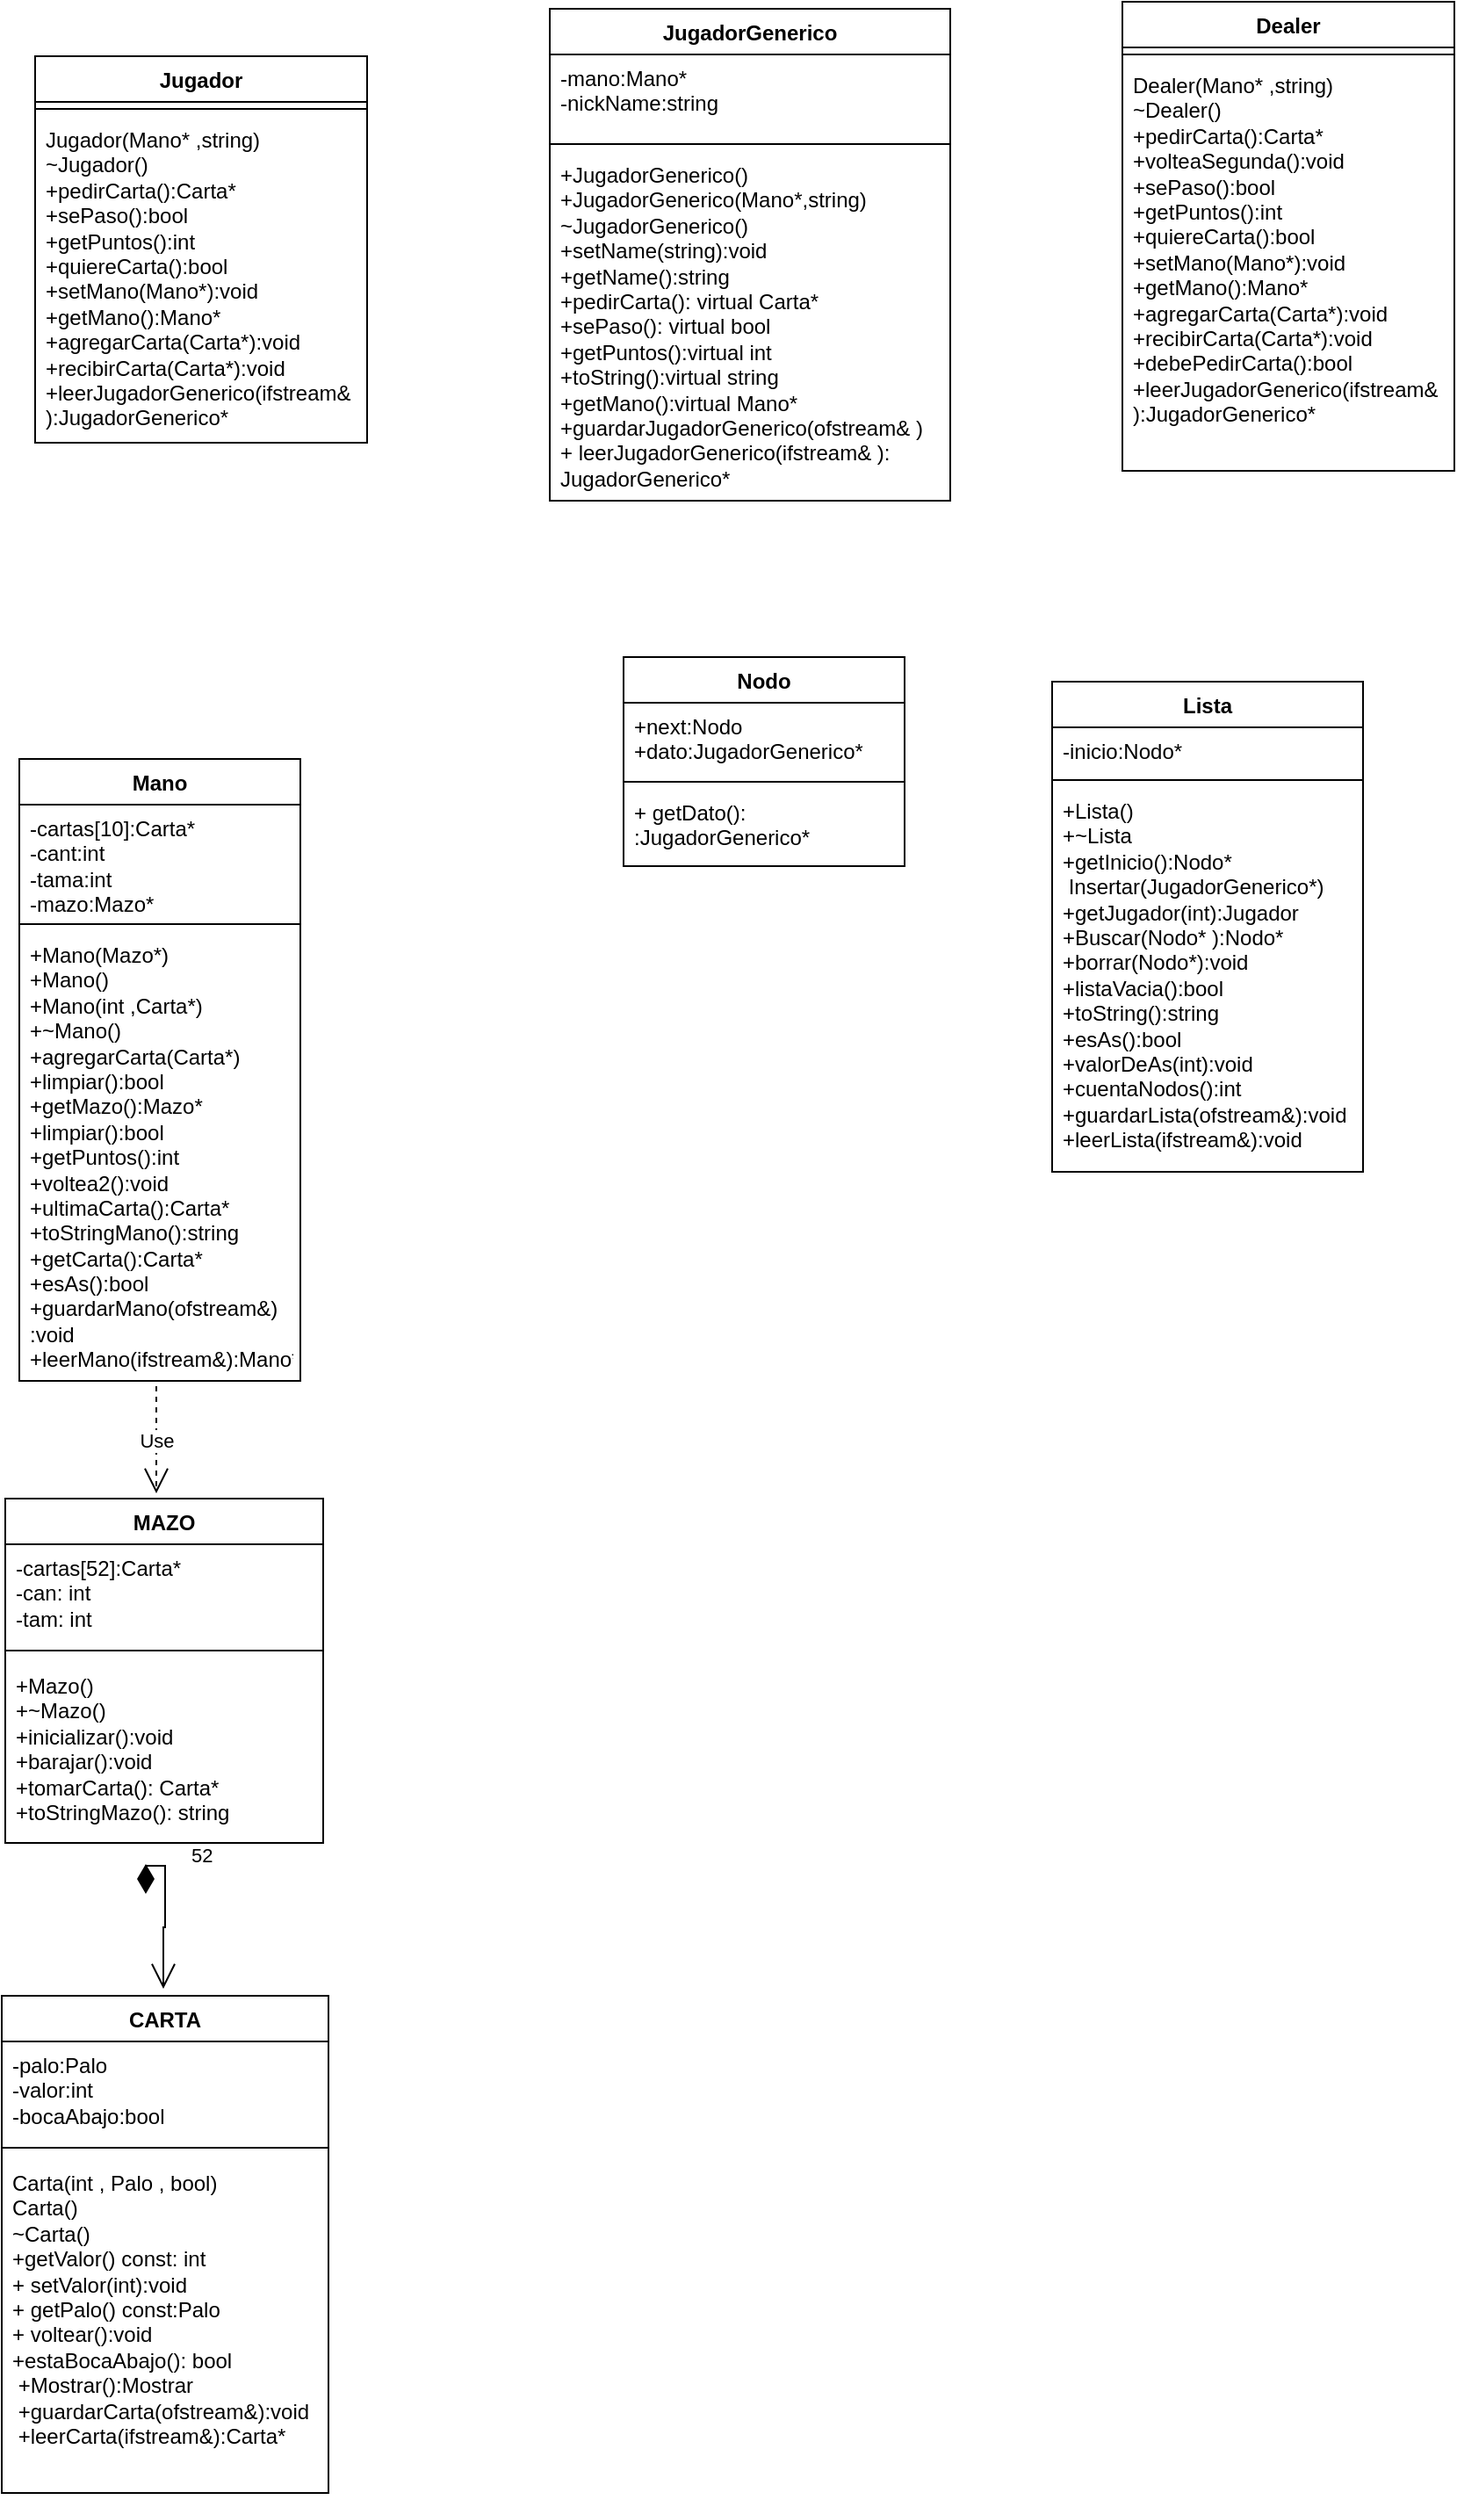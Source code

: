 <mxfile version="23.1.2" type="github" pages="2">
  <diagram id="C5RBs43oDa-KdzZeNtuy" name="Page-1">
    <mxGraphModel dx="765" dy="440" grid="0" gridSize="10" guides="1" tooltips="1" connect="1" arrows="1" fold="1" page="1" pageScale="1" pageWidth="900" pageHeight="1600" background="none" math="0" shadow="0">
      <root>
        <mxCell id="WIyWlLk6GJQsqaUBKTNV-0" />
        <mxCell id="WIyWlLk6GJQsqaUBKTNV-1" parent="WIyWlLk6GJQsqaUBKTNV-0" />
        <mxCell id="mG56EEctPgT57r4BzO9k-6" value="CARTA" style="swimlane;fontStyle=1;align=center;verticalAlign=top;childLayout=stackLayout;horizontal=1;startSize=26;horizontalStack=0;resizeParent=1;resizeParentMax=0;resizeLast=0;collapsible=1;marginBottom=0;whiteSpace=wrap;html=1;" parent="WIyWlLk6GJQsqaUBKTNV-1" vertex="1">
          <mxGeometry x="21" y="1305" width="186" height="283" as="geometry">
            <mxRectangle x="38" y="860" width="76" height="26" as="alternateBounds" />
          </mxGeometry>
        </mxCell>
        <mxCell id="mG56EEctPgT57r4BzO9k-7" value="-palo:Palo&lt;br&gt;-valor:int&amp;nbsp;&lt;br&gt;-bocaAbajo:bool" style="text;strokeColor=none;fillColor=none;align=left;verticalAlign=top;spacingLeft=4;spacingRight=4;overflow=hidden;rotatable=0;points=[[0,0.5],[1,0.5]];portConstraint=eastwest;whiteSpace=wrap;html=1;" parent="mG56EEctPgT57r4BzO9k-6" vertex="1">
          <mxGeometry y="26" width="186" height="54" as="geometry" />
        </mxCell>
        <mxCell id="mG56EEctPgT57r4BzO9k-8" value="" style="line;strokeWidth=1;fillColor=none;align=left;verticalAlign=middle;spacingTop=-1;spacingLeft=3;spacingRight=3;rotatable=0;labelPosition=right;points=[];portConstraint=eastwest;strokeColor=inherit;" parent="mG56EEctPgT57r4BzO9k-6" vertex="1">
          <mxGeometry y="80" width="186" height="13" as="geometry" />
        </mxCell>
        <mxCell id="mG56EEctPgT57r4BzO9k-9" value="&lt;div&gt;Carta(int , Palo , bool)&lt;/div&gt;&lt;div&gt;Carta()&lt;/div&gt;&lt;div&gt;~Carta()&lt;/div&gt;&lt;div&gt;&lt;div&gt;+getValor() const: int&amp;nbsp;&lt;/div&gt;&lt;div&gt;+ setValor(int):void&lt;/div&gt;&lt;div&gt;+ getPalo() const:Palo&amp;nbsp;&lt;/div&gt;&lt;div&gt;+ voltear():void&lt;/div&gt;&lt;/div&gt;&lt;div&gt;&lt;div&gt;+estaBocaAbajo(): bool&lt;/div&gt;&lt;div&gt;&amp;nbsp;+Mostrar():Mostrar&lt;/div&gt;&lt;div&gt;&amp;nbsp;+guardarCarta(ofstream&amp;amp;):void&lt;/div&gt;&lt;div&gt;&amp;nbsp;+leerCarta(ifstream&amp;amp;):Carta*&lt;/div&gt;&lt;/div&gt;" style="text;strokeColor=none;fillColor=none;align=left;verticalAlign=top;spacingLeft=4;spacingRight=4;overflow=hidden;rotatable=0;points=[[0,0.5],[1,0.5]];portConstraint=eastwest;whiteSpace=wrap;html=1;" parent="mG56EEctPgT57r4BzO9k-6" vertex="1">
          <mxGeometry y="93" width="186" height="190" as="geometry" />
        </mxCell>
        <mxCell id="3B4X8Er8J08apR_vHpT9-0" value="MAZO" style="swimlane;fontStyle=1;align=center;verticalAlign=top;childLayout=stackLayout;horizontal=1;startSize=26;horizontalStack=0;resizeParent=1;resizeParentMax=0;resizeLast=0;collapsible=1;marginBottom=0;whiteSpace=wrap;html=1;" vertex="1" parent="WIyWlLk6GJQsqaUBKTNV-1">
          <mxGeometry x="23" y="1022" width="181" height="196" as="geometry">
            <mxRectangle x="38" y="860" width="76" height="26" as="alternateBounds" />
          </mxGeometry>
        </mxCell>
        <mxCell id="3B4X8Er8J08apR_vHpT9-1" value="&lt;div&gt;-cartas[52]:Carta*&lt;/div&gt;&lt;div&gt;-can: int&lt;/div&gt;&lt;div&gt;-tam: int&lt;/div&gt;" style="text;strokeColor=none;fillColor=none;align=left;verticalAlign=top;spacingLeft=4;spacingRight=4;overflow=hidden;rotatable=0;points=[[0,0.5],[1,0.5]];portConstraint=eastwest;whiteSpace=wrap;html=1;" vertex="1" parent="3B4X8Er8J08apR_vHpT9-0">
          <mxGeometry y="26" width="181" height="54" as="geometry" />
        </mxCell>
        <mxCell id="3B4X8Er8J08apR_vHpT9-2" value="" style="line;strokeWidth=1;fillColor=none;align=left;verticalAlign=middle;spacingTop=-1;spacingLeft=3;spacingRight=3;rotatable=0;labelPosition=right;points=[];portConstraint=eastwest;strokeColor=inherit;" vertex="1" parent="3B4X8Er8J08apR_vHpT9-0">
          <mxGeometry y="80" width="181" height="13" as="geometry" />
        </mxCell>
        <mxCell id="3B4X8Er8J08apR_vHpT9-3" value="&lt;div&gt;+Mazo()&lt;/div&gt;&lt;div&gt;+~Mazo()&lt;/div&gt;&lt;div&gt;+inicializar():void&lt;/div&gt;&lt;div&gt;+barajar():void&lt;/div&gt;&lt;div&gt;+tomarCarta(): Carta*&lt;/div&gt;&lt;div&gt;+toStringMazo(): string&amp;nbsp;&lt;/div&gt;" style="text;strokeColor=none;fillColor=none;align=left;verticalAlign=top;spacingLeft=4;spacingRight=4;overflow=hidden;rotatable=0;points=[[0,0.5],[1,0.5]];portConstraint=eastwest;whiteSpace=wrap;html=1;" vertex="1" parent="3B4X8Er8J08apR_vHpT9-0">
          <mxGeometry y="93" width="181" height="103" as="geometry" />
        </mxCell>
        <mxCell id="3B4X8Er8J08apR_vHpT9-7" value="52" style="endArrow=open;html=1;endSize=12;startArrow=diamondThin;startSize=14;startFill=1;edgeStyle=orthogonalEdgeStyle;align=left;verticalAlign=bottom;rounded=0;" edge="1" parent="WIyWlLk6GJQsqaUBKTNV-1">
          <mxGeometry x="-0.646" y="13" relative="1" as="geometry">
            <mxPoint x="103" y="1230" as="sourcePoint" />
            <mxPoint x="113" y="1301" as="targetPoint" />
            <Array as="points">
              <mxPoint x="114" y="1231" />
              <mxPoint x="114" y="1266" />
              <mxPoint x="113" y="1266" />
            </Array>
            <mxPoint as="offset" />
          </mxGeometry>
        </mxCell>
        <mxCell id="3B4X8Er8J08apR_vHpT9-8" value="Use" style="endArrow=open;endSize=12;dashed=1;html=1;rounded=0;" edge="1" parent="WIyWlLk6GJQsqaUBKTNV-1">
          <mxGeometry width="160" relative="1" as="geometry">
            <mxPoint x="109" y="958" as="sourcePoint" />
            <mxPoint x="109" y="1019" as="targetPoint" />
          </mxGeometry>
        </mxCell>
        <mxCell id="3B4X8Er8J08apR_vHpT9-9" value="Mano" style="swimlane;fontStyle=1;align=center;verticalAlign=top;childLayout=stackLayout;horizontal=1;startSize=26;horizontalStack=0;resizeParent=1;resizeParentMax=0;resizeLast=0;collapsible=1;marginBottom=0;whiteSpace=wrap;html=1;" vertex="1" parent="WIyWlLk6GJQsqaUBKTNV-1">
          <mxGeometry x="31" y="601" width="160" height="354" as="geometry" />
        </mxCell>
        <mxCell id="3B4X8Er8J08apR_vHpT9-10" value="&lt;div&gt;-cartas[10]:Carta*&lt;/div&gt;&lt;div&gt;-cant:int&lt;/div&gt;&lt;div&gt;-tama:int&amp;nbsp;&lt;/div&gt;&lt;div&gt;-mazo:Mazo*&lt;/div&gt;" style="text;strokeColor=none;fillColor=none;align=left;verticalAlign=top;spacingLeft=4;spacingRight=4;overflow=hidden;rotatable=0;points=[[0,0.5],[1,0.5]];portConstraint=eastwest;whiteSpace=wrap;html=1;" vertex="1" parent="3B4X8Er8J08apR_vHpT9-9">
          <mxGeometry y="26" width="160" height="64" as="geometry" />
        </mxCell>
        <mxCell id="3B4X8Er8J08apR_vHpT9-11" value="" style="line;strokeWidth=1;fillColor=none;align=left;verticalAlign=middle;spacingTop=-1;spacingLeft=3;spacingRight=3;rotatable=0;labelPosition=right;points=[];portConstraint=eastwest;strokeColor=inherit;" vertex="1" parent="3B4X8Er8J08apR_vHpT9-9">
          <mxGeometry y="90" width="160" height="8" as="geometry" />
        </mxCell>
        <mxCell id="3B4X8Er8J08apR_vHpT9-12" value="&lt;div&gt;+Mano(Mazo*)&lt;/div&gt;&lt;div&gt;+Mano()&lt;/div&gt;&lt;div&gt;+Mano(int ,Carta*)&lt;/div&gt;&lt;div&gt;+~Mano()&lt;/div&gt;&lt;div&gt;+agregarCarta(Carta*)&lt;/div&gt;&lt;div&gt;+limpiar():bool&lt;/div&gt;&lt;div&gt;+getMazo():Mazo*&amp;nbsp;&lt;/div&gt;&lt;div&gt;&lt;div&gt;+limpiar():bool&lt;/div&gt;&lt;div&gt;&lt;span style=&quot;background-color: initial;&quot;&gt;+getPuntos():int&lt;/span&gt;&lt;/div&gt;&lt;div&gt;+voltea2():void&lt;/div&gt;&lt;div&gt;+ultimaCarta():Carta*&lt;/div&gt;&lt;div&gt;+toStringMano():string&lt;/div&gt;&lt;div&gt;+getCarta():Carta*&lt;/div&gt;&lt;div&gt;+esAs():bool&amp;nbsp;&lt;/div&gt;&lt;/div&gt;&lt;div&gt;&lt;div&gt;+guardarMano(ofstream&amp;amp;)&lt;/div&gt;&lt;div&gt;:void&lt;/div&gt;&lt;div&gt;+leerMano(ifstream&amp;amp;):Mano*&lt;/div&gt;&lt;/div&gt;" style="text;strokeColor=none;fillColor=none;align=left;verticalAlign=top;spacingLeft=4;spacingRight=4;overflow=hidden;rotatable=0;points=[[0,0.5],[1,0.5]];portConstraint=eastwest;whiteSpace=wrap;html=1;" vertex="1" parent="3B4X8Er8J08apR_vHpT9-9">
          <mxGeometry y="98" width="160" height="256" as="geometry" />
        </mxCell>
        <mxCell id="oz2Mh7I0c5p0uMavqwqS-0" value="JugadorGenerico" style="swimlane;fontStyle=1;align=center;verticalAlign=top;childLayout=stackLayout;horizontal=1;startSize=26;horizontalStack=0;resizeParent=1;resizeParentMax=0;resizeLast=0;collapsible=1;marginBottom=0;whiteSpace=wrap;html=1;" vertex="1" parent="WIyWlLk6GJQsqaUBKTNV-1">
          <mxGeometry x="333" y="174" width="228" height="280" as="geometry" />
        </mxCell>
        <mxCell id="oz2Mh7I0c5p0uMavqwqS-1" value="&lt;div&gt;-mano:Mano*&lt;/div&gt;&lt;div&gt;-nickName:string&lt;/div&gt;" style="text;strokeColor=none;fillColor=none;align=left;verticalAlign=top;spacingLeft=4;spacingRight=4;overflow=hidden;rotatable=0;points=[[0,0.5],[1,0.5]];portConstraint=eastwest;whiteSpace=wrap;html=1;" vertex="1" parent="oz2Mh7I0c5p0uMavqwqS-0">
          <mxGeometry y="26" width="228" height="47" as="geometry" />
        </mxCell>
        <mxCell id="oz2Mh7I0c5p0uMavqwqS-2" value="" style="line;strokeWidth=1;fillColor=none;align=left;verticalAlign=middle;spacingTop=-1;spacingLeft=3;spacingRight=3;rotatable=0;labelPosition=right;points=[];portConstraint=eastwest;strokeColor=inherit;" vertex="1" parent="oz2Mh7I0c5p0uMavqwqS-0">
          <mxGeometry y="73" width="228" height="8" as="geometry" />
        </mxCell>
        <mxCell id="oz2Mh7I0c5p0uMavqwqS-3" value="&lt;div&gt;+JugadorGenerico()&lt;/div&gt;&lt;div&gt;+JugadorGenerico(Mano*,string)&lt;/div&gt;&lt;div&gt;~JugadorGenerico()&lt;/div&gt;&lt;div&gt;+setName(string):void&lt;/div&gt;&lt;div&gt;+getName():string&lt;/div&gt;&lt;div&gt;+pedirCarta(): virtual Carta*&lt;/div&gt;&lt;div&gt;&lt;span style=&quot;background-color: initial;&quot;&gt;+sePaso(): virtual bool&lt;/span&gt;&lt;/div&gt;&lt;div&gt;+getPuntos():virtual int&lt;/div&gt;&lt;div&gt;+toString():virtual string&lt;/div&gt;&lt;div&gt;+getMano():virtual Mano*&amp;nbsp;&amp;nbsp;&lt;/div&gt;&lt;div&gt;+guardarJugadorGenerico(ofstream&amp;amp; )&lt;/div&gt;&lt;div&gt;+ leerJugadorGenerico(ifstream&amp;amp; ): JugadorGenerico*&lt;/div&gt;" style="text;strokeColor=none;fillColor=none;align=left;verticalAlign=top;spacingLeft=4;spacingRight=4;overflow=hidden;rotatable=0;points=[[0,0.5],[1,0.5]];portConstraint=eastwest;whiteSpace=wrap;html=1;" vertex="1" parent="oz2Mh7I0c5p0uMavqwqS-0">
          <mxGeometry y="81" width="228" height="199" as="geometry" />
        </mxCell>
        <mxCell id="oz2Mh7I0c5p0uMavqwqS-5" value="Jugador" style="swimlane;fontStyle=1;align=center;verticalAlign=top;childLayout=stackLayout;horizontal=1;startSize=26;horizontalStack=0;resizeParent=1;resizeParentMax=0;resizeLast=0;collapsible=1;marginBottom=0;whiteSpace=wrap;html=1;" vertex="1" parent="WIyWlLk6GJQsqaUBKTNV-1">
          <mxGeometry x="40" y="201" width="189" height="220" as="geometry" />
        </mxCell>
        <mxCell id="oz2Mh7I0c5p0uMavqwqS-7" value="" style="line;strokeWidth=1;fillColor=none;align=left;verticalAlign=middle;spacingTop=-1;spacingLeft=3;spacingRight=3;rotatable=0;labelPosition=right;points=[];portConstraint=eastwest;strokeColor=inherit;" vertex="1" parent="oz2Mh7I0c5p0uMavqwqS-5">
          <mxGeometry y="26" width="189" height="8" as="geometry" />
        </mxCell>
        <mxCell id="oz2Mh7I0c5p0uMavqwqS-8" value="&lt;div&gt;Jugador(Mano* ,string)&lt;/div&gt;&lt;div&gt;~Jugador()&lt;/div&gt;&lt;div&gt;+pedirCarta():Carta*&lt;/div&gt;&lt;div&gt;+sePaso():bool&lt;/div&gt;&lt;div&gt;+getPuntos():int&lt;/div&gt;&lt;div&gt;+quiereCarta():bool&lt;/div&gt;&lt;div&gt;+setMano(Mano*):void&lt;/div&gt;&lt;div&gt;+getMano():Mano*&amp;nbsp;&lt;/div&gt;&lt;div&gt;+agregarCarta(Carta*):void&lt;/div&gt;&lt;div&gt;+recibirCarta(Carta*):void&lt;/div&gt;&lt;div&gt;+leerJugadorGenerico(ifstream&amp;amp; ):JugadorGenerico*&lt;/div&gt;&amp;nbsp;" style="text;strokeColor=none;fillColor=none;align=left;verticalAlign=top;spacingLeft=4;spacingRight=4;overflow=hidden;rotatable=0;points=[[0,0.5],[1,0.5]];portConstraint=eastwest;whiteSpace=wrap;html=1;" vertex="1" parent="oz2Mh7I0c5p0uMavqwqS-5">
          <mxGeometry y="34" width="189" height="186" as="geometry" />
        </mxCell>
        <mxCell id="oz2Mh7I0c5p0uMavqwqS-10" value="Dealer" style="swimlane;fontStyle=1;align=center;verticalAlign=top;childLayout=stackLayout;horizontal=1;startSize=26;horizontalStack=0;resizeParent=1;resizeParentMax=0;resizeLast=0;collapsible=1;marginBottom=0;whiteSpace=wrap;html=1;" vertex="1" parent="WIyWlLk6GJQsqaUBKTNV-1">
          <mxGeometry x="659" y="170" width="189" height="267" as="geometry" />
        </mxCell>
        <mxCell id="oz2Mh7I0c5p0uMavqwqS-11" value="" style="line;strokeWidth=1;fillColor=none;align=left;verticalAlign=middle;spacingTop=-1;spacingLeft=3;spacingRight=3;rotatable=0;labelPosition=right;points=[];portConstraint=eastwest;strokeColor=inherit;" vertex="1" parent="oz2Mh7I0c5p0uMavqwqS-10">
          <mxGeometry y="26" width="189" height="8" as="geometry" />
        </mxCell>
        <mxCell id="oz2Mh7I0c5p0uMavqwqS-12" value="&lt;div&gt;Dealer(Mano* ,string)&lt;/div&gt;&lt;div&gt;~Dealer()&lt;/div&gt;&lt;div&gt;+pedirCarta():Carta*&lt;/div&gt;&lt;div&gt;+volteaSegunda():void&lt;br&gt;&lt;/div&gt;&lt;div&gt;+sePaso():bool&lt;/div&gt;&lt;div&gt;+getPuntos():int&lt;/div&gt;&lt;div&gt;+quiereCarta():bool&lt;/div&gt;&lt;div&gt;+setMano(Mano*):void&lt;/div&gt;&lt;div&gt;+getMano():Mano*&amp;nbsp;&lt;/div&gt;&lt;div&gt;+agregarCarta(Carta*):void&lt;/div&gt;&lt;div&gt;+recibirCarta(Carta*):void&lt;/div&gt;&lt;div&gt;+debePedirCarta():bool&lt;/div&gt;&lt;div&gt;+leerJugadorGenerico(ifstream&amp;amp; ):JugadorGenerico*&lt;/div&gt;&amp;nbsp;" style="text;strokeColor=none;fillColor=none;align=left;verticalAlign=top;spacingLeft=4;spacingRight=4;overflow=hidden;rotatable=0;points=[[0,0.5],[1,0.5]];portConstraint=eastwest;whiteSpace=wrap;html=1;" vertex="1" parent="oz2Mh7I0c5p0uMavqwqS-10">
          <mxGeometry y="34" width="189" height="233" as="geometry" />
        </mxCell>
        <mxCell id="oz2Mh7I0c5p0uMavqwqS-13" value="Nodo" style="swimlane;fontStyle=1;align=center;verticalAlign=top;childLayout=stackLayout;horizontal=1;startSize=26;horizontalStack=0;resizeParent=1;resizeParentMax=0;resizeLast=0;collapsible=1;marginBottom=0;whiteSpace=wrap;html=1;" vertex="1" parent="WIyWlLk6GJQsqaUBKTNV-1">
          <mxGeometry x="375" y="543" width="160" height="119" as="geometry" />
        </mxCell>
        <mxCell id="oz2Mh7I0c5p0uMavqwqS-14" value="+next:Nodo&lt;br&gt;+dato:JugadorGenerico*" style="text;strokeColor=none;fillColor=none;align=left;verticalAlign=top;spacingLeft=4;spacingRight=4;overflow=hidden;rotatable=0;points=[[0,0.5],[1,0.5]];portConstraint=eastwest;whiteSpace=wrap;html=1;" vertex="1" parent="oz2Mh7I0c5p0uMavqwqS-13">
          <mxGeometry y="26" width="160" height="41" as="geometry" />
        </mxCell>
        <mxCell id="oz2Mh7I0c5p0uMavqwqS-15" value="" style="line;strokeWidth=1;fillColor=none;align=left;verticalAlign=middle;spacingTop=-1;spacingLeft=3;spacingRight=3;rotatable=0;labelPosition=right;points=[];portConstraint=eastwest;strokeColor=inherit;" vertex="1" parent="oz2Mh7I0c5p0uMavqwqS-13">
          <mxGeometry y="67" width="160" height="8" as="geometry" />
        </mxCell>
        <mxCell id="oz2Mh7I0c5p0uMavqwqS-16" value="+ getDato(): :&lt;span style=&quot;&quot;&gt;&lt;/span&gt;JugadorGenerico*" style="text;strokeColor=none;fillColor=none;align=left;verticalAlign=top;spacingLeft=4;spacingRight=4;overflow=hidden;rotatable=0;points=[[0,0.5],[1,0.5]];portConstraint=eastwest;whiteSpace=wrap;html=1;" vertex="1" parent="oz2Mh7I0c5p0uMavqwqS-13">
          <mxGeometry y="75" width="160" height="44" as="geometry" />
        </mxCell>
        <mxCell id="oz2Mh7I0c5p0uMavqwqS-18" value="Lista" style="swimlane;fontStyle=1;align=center;verticalAlign=top;childLayout=stackLayout;horizontal=1;startSize=26;horizontalStack=0;resizeParent=1;resizeParentMax=0;resizeLast=0;collapsible=1;marginBottom=0;whiteSpace=wrap;html=1;" vertex="1" parent="WIyWlLk6GJQsqaUBKTNV-1">
          <mxGeometry x="619" y="557" width="177" height="279" as="geometry" />
        </mxCell>
        <mxCell id="oz2Mh7I0c5p0uMavqwqS-19" value="-inicio:Nodo*" style="text;strokeColor=none;fillColor=none;align=left;verticalAlign=top;spacingLeft=4;spacingRight=4;overflow=hidden;rotatable=0;points=[[0,0.5],[1,0.5]];portConstraint=eastwest;whiteSpace=wrap;html=1;" vertex="1" parent="oz2Mh7I0c5p0uMavqwqS-18">
          <mxGeometry y="26" width="177" height="26" as="geometry" />
        </mxCell>
        <mxCell id="oz2Mh7I0c5p0uMavqwqS-20" value="" style="line;strokeWidth=1;fillColor=none;align=left;verticalAlign=middle;spacingTop=-1;spacingLeft=3;spacingRight=3;rotatable=0;labelPosition=right;points=[];portConstraint=eastwest;strokeColor=inherit;" vertex="1" parent="oz2Mh7I0c5p0uMavqwqS-18">
          <mxGeometry y="52" width="177" height="8" as="geometry" />
        </mxCell>
        <mxCell id="oz2Mh7I0c5p0uMavqwqS-21" value="&lt;div&gt;+Lista()&amp;nbsp;&lt;/div&gt;&lt;div&gt;+~Lista&lt;/div&gt;&lt;div&gt;&lt;span style=&quot;background-color: initial;&quot;&gt;+getInicio():Nodo*&lt;/span&gt;&lt;/div&gt;&lt;div&gt;&amp;nbsp;Insertar(JugadorGenerico*)&lt;/div&gt;&lt;div&gt;+getJugador(int):Jugador&lt;/div&gt;&lt;div&gt;+Buscar(Nodo* ):Nodo*&lt;/div&gt;&lt;div&gt;+borrar(Nodo*):void&lt;/div&gt;&lt;div&gt;+listaVacia():bool&lt;/div&gt;&lt;div&gt;+toString():string&lt;/div&gt;&lt;div&gt;+esAs():bool&lt;/div&gt;&lt;div&gt;+valorDeAs(int):void&lt;/div&gt;&lt;div&gt;+cuentaNodos():int&amp;nbsp;&lt;/div&gt;&lt;div&gt;+guardarLista(ofstream&amp;amp;):void&lt;/div&gt;&lt;div&gt;+leerLista(ifstream&amp;amp;):void&lt;/div&gt;" style="text;strokeColor=none;fillColor=none;align=left;verticalAlign=top;spacingLeft=4;spacingRight=4;overflow=hidden;rotatable=0;points=[[0,0.5],[1,0.5]];portConstraint=eastwest;whiteSpace=wrap;html=1;" vertex="1" parent="oz2Mh7I0c5p0uMavqwqS-18">
          <mxGeometry y="60" width="177" height="219" as="geometry" />
        </mxCell>
      </root>
    </mxGraphModel>
  </diagram>
  <diagram id="Uj6nVzgHi6egSBq6MvqL" name="Página-2">
    <mxGraphModel dx="880" dy="506" grid="1" gridSize="10" guides="1" tooltips="1" connect="1" arrows="1" fold="1" page="1" pageScale="1" pageWidth="827" pageHeight="1169" math="0" shadow="0">
      <root>
        <mxCell id="0" />
        <mxCell id="1" parent="0" />
      </root>
    </mxGraphModel>
  </diagram>
</mxfile>
